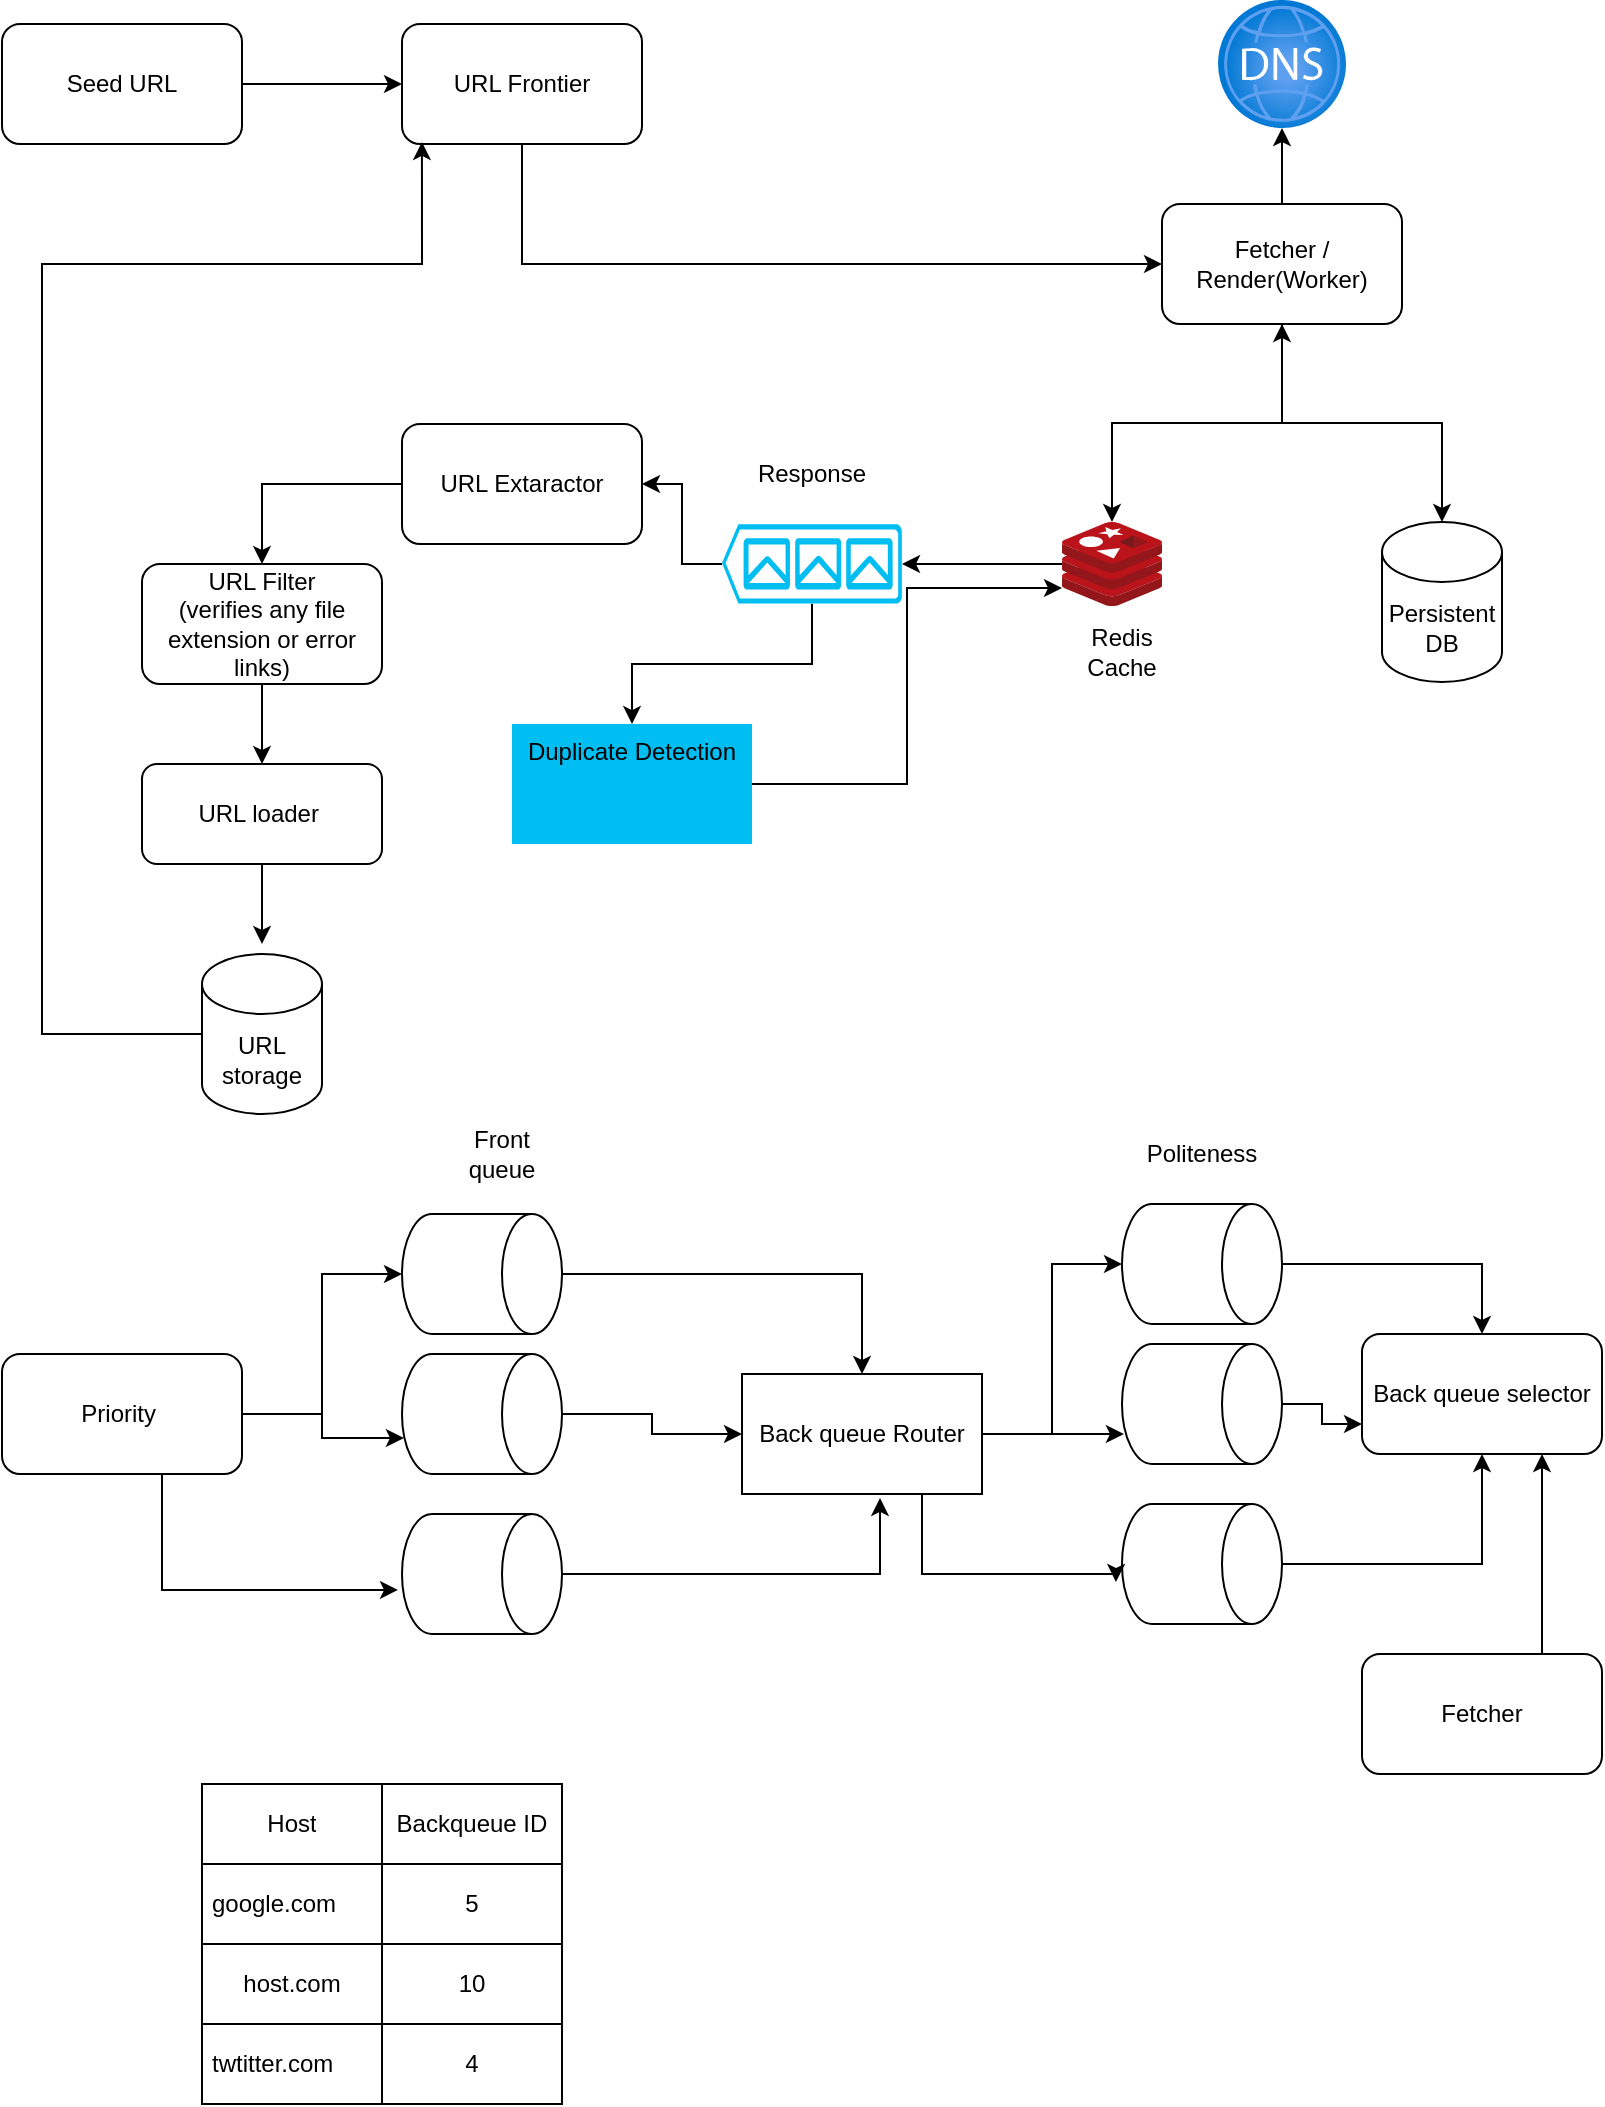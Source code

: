 <mxfile version="22.0.4" type="github">
  <diagram name="Page-1" id="8ZNBagbkZRavD5pfFVPg">
    <mxGraphModel dx="954" dy="610" grid="1" gridSize="10" guides="1" tooltips="1" connect="1" arrows="1" fold="1" page="1" pageScale="1" pageWidth="827" pageHeight="1169" math="0" shadow="0">
      <root>
        <mxCell id="0" />
        <mxCell id="1" parent="0" />
        <mxCell id="svAykZUxRsEzoc37nvj0-3" value="" style="edgeStyle=orthogonalEdgeStyle;rounded=0;orthogonalLoop=1;jettySize=auto;html=1;" edge="1" parent="1" source="svAykZUxRsEzoc37nvj0-1" target="svAykZUxRsEzoc37nvj0-2">
          <mxGeometry relative="1" as="geometry" />
        </mxCell>
        <mxCell id="svAykZUxRsEzoc37nvj0-1" value="Seed URL" style="rounded=1;whiteSpace=wrap;html=1;" vertex="1" parent="1">
          <mxGeometry x="20" y="40" width="120" height="60" as="geometry" />
        </mxCell>
        <mxCell id="svAykZUxRsEzoc37nvj0-5" value="" style="edgeStyle=orthogonalEdgeStyle;rounded=0;orthogonalLoop=1;jettySize=auto;html=1;" edge="1" parent="1" source="svAykZUxRsEzoc37nvj0-2" target="svAykZUxRsEzoc37nvj0-4">
          <mxGeometry relative="1" as="geometry">
            <Array as="points">
              <mxPoint x="280" y="160" />
            </Array>
          </mxGeometry>
        </mxCell>
        <mxCell id="svAykZUxRsEzoc37nvj0-2" value="URL Frontier" style="whiteSpace=wrap;html=1;rounded=1;" vertex="1" parent="1">
          <mxGeometry x="220" y="40" width="120" height="60" as="geometry" />
        </mxCell>
        <mxCell id="svAykZUxRsEzoc37nvj0-7" style="edgeStyle=orthogonalEdgeStyle;rounded=0;orthogonalLoop=1;jettySize=auto;html=1;" edge="1" parent="1" source="svAykZUxRsEzoc37nvj0-4" target="svAykZUxRsEzoc37nvj0-6">
          <mxGeometry relative="1" as="geometry" />
        </mxCell>
        <mxCell id="svAykZUxRsEzoc37nvj0-9" style="edgeStyle=orthogonalEdgeStyle;rounded=0;orthogonalLoop=1;jettySize=auto;html=1;startArrow=classic;startFill=1;" edge="1" parent="1" source="svAykZUxRsEzoc37nvj0-4" target="svAykZUxRsEzoc37nvj0-8">
          <mxGeometry relative="1" as="geometry" />
        </mxCell>
        <mxCell id="svAykZUxRsEzoc37nvj0-11" style="edgeStyle=orthogonalEdgeStyle;rounded=0;orthogonalLoop=1;jettySize=auto;html=1;" edge="1" parent="1" source="svAykZUxRsEzoc37nvj0-4" target="svAykZUxRsEzoc37nvj0-12">
          <mxGeometry relative="1" as="geometry">
            <mxPoint x="660" y="60" as="targetPoint" />
          </mxGeometry>
        </mxCell>
        <mxCell id="svAykZUxRsEzoc37nvj0-4" value="Fetcher / Render(Worker)" style="whiteSpace=wrap;html=1;rounded=1;" vertex="1" parent="1">
          <mxGeometry x="600" y="130" width="120" height="60" as="geometry" />
        </mxCell>
        <mxCell id="svAykZUxRsEzoc37nvj0-6" value="Persistent DB" style="shape=cylinder3;whiteSpace=wrap;html=1;boundedLbl=1;backgroundOutline=1;size=15;" vertex="1" parent="1">
          <mxGeometry x="710" y="289" width="60" height="80" as="geometry" />
        </mxCell>
        <mxCell id="svAykZUxRsEzoc37nvj0-8" value="" style="image;sketch=0;aspect=fixed;html=1;points=[];align=center;fontSize=12;image=img/lib/mscae/Cache_Redis_Product.svg;" vertex="1" parent="1">
          <mxGeometry x="550" y="289" width="50" height="42" as="geometry" />
        </mxCell>
        <mxCell id="svAykZUxRsEzoc37nvj0-10" value="Redis Cache" style="text;html=1;strokeColor=none;fillColor=none;align=center;verticalAlign=middle;whiteSpace=wrap;rounded=0;" vertex="1" parent="1">
          <mxGeometry x="550" y="339" width="60" height="30" as="geometry" />
        </mxCell>
        <mxCell id="svAykZUxRsEzoc37nvj0-12" value="" style="image;aspect=fixed;html=1;points=[];align=center;fontSize=12;image=img/lib/azure2/networking/DNS_Zones.svg;" vertex="1" parent="1">
          <mxGeometry x="628" y="28" width="64" height="64" as="geometry" />
        </mxCell>
        <mxCell id="svAykZUxRsEzoc37nvj0-16" style="edgeStyle=orthogonalEdgeStyle;rounded=0;orthogonalLoop=1;jettySize=auto;html=1;" edge="1" parent="1" source="svAykZUxRsEzoc37nvj0-13" target="svAykZUxRsEzoc37nvj0-17">
          <mxGeometry relative="1" as="geometry">
            <mxPoint x="280" y="270" as="targetPoint" />
          </mxGeometry>
        </mxCell>
        <mxCell id="svAykZUxRsEzoc37nvj0-20" value="" style="edgeStyle=orthogonalEdgeStyle;rounded=0;orthogonalLoop=1;jettySize=auto;html=1;" edge="1" parent="1" source="svAykZUxRsEzoc37nvj0-13" target="svAykZUxRsEzoc37nvj0-19">
          <mxGeometry relative="1" as="geometry" />
        </mxCell>
        <mxCell id="svAykZUxRsEzoc37nvj0-13" value="" style="verticalLabelPosition=bottom;html=1;verticalAlign=top;align=center;strokeColor=none;fillColor=#00BEF2;shape=mxgraph.azure.queue_generic;pointerEvents=1;rotation=-180;" vertex="1" parent="1">
          <mxGeometry x="380" y="290.17" width="90" height="39.65" as="geometry" />
        </mxCell>
        <mxCell id="svAykZUxRsEzoc37nvj0-14" style="edgeStyle=orthogonalEdgeStyle;rounded=0;orthogonalLoop=1;jettySize=auto;html=1;entryX=0;entryY=0.5;entryDx=0;entryDy=0;entryPerimeter=0;" edge="1" parent="1" source="svAykZUxRsEzoc37nvj0-8" target="svAykZUxRsEzoc37nvj0-13">
          <mxGeometry relative="1" as="geometry" />
        </mxCell>
        <mxCell id="svAykZUxRsEzoc37nvj0-15" value="Response" style="text;html=1;strokeColor=none;fillColor=none;align=center;verticalAlign=middle;whiteSpace=wrap;rounded=0;" vertex="1" parent="1">
          <mxGeometry x="395" y="250" width="60" height="30" as="geometry" />
        </mxCell>
        <mxCell id="svAykZUxRsEzoc37nvj0-22" style="edgeStyle=orthogonalEdgeStyle;rounded=0;orthogonalLoop=1;jettySize=auto;html=1;" edge="1" parent="1" source="svAykZUxRsEzoc37nvj0-17" target="svAykZUxRsEzoc37nvj0-23">
          <mxGeometry relative="1" as="geometry">
            <mxPoint x="150" y="340" as="targetPoint" />
          </mxGeometry>
        </mxCell>
        <mxCell id="svAykZUxRsEzoc37nvj0-17" value="URL Extaractor" style="rounded=1;whiteSpace=wrap;html=1;" vertex="1" parent="1">
          <mxGeometry x="220" y="240" width="120" height="60" as="geometry" />
        </mxCell>
        <mxCell id="svAykZUxRsEzoc37nvj0-19" value="Duplicate Detection" style="whiteSpace=wrap;html=1;verticalAlign=top;fillColor=#00BEF2;strokeColor=none;" vertex="1" parent="1">
          <mxGeometry x="275" y="390.005" width="120" height="60" as="geometry" />
        </mxCell>
        <mxCell id="svAykZUxRsEzoc37nvj0-21" style="edgeStyle=orthogonalEdgeStyle;rounded=0;orthogonalLoop=1;jettySize=auto;html=1;entryX=0;entryY=0.786;entryDx=0;entryDy=0;entryPerimeter=0;" edge="1" parent="1" source="svAykZUxRsEzoc37nvj0-19" target="svAykZUxRsEzoc37nvj0-8">
          <mxGeometry relative="1" as="geometry" />
        </mxCell>
        <mxCell id="svAykZUxRsEzoc37nvj0-24" style="edgeStyle=orthogonalEdgeStyle;rounded=0;orthogonalLoop=1;jettySize=auto;html=1;" edge="1" parent="1" source="svAykZUxRsEzoc37nvj0-23" target="svAykZUxRsEzoc37nvj0-25">
          <mxGeometry relative="1" as="geometry">
            <mxPoint x="150" y="440" as="targetPoint" />
          </mxGeometry>
        </mxCell>
        <mxCell id="svAykZUxRsEzoc37nvj0-23" value="URL Filter&lt;br&gt;(verifies any file extension or error links)" style="rounded=1;whiteSpace=wrap;html=1;" vertex="1" parent="1">
          <mxGeometry x="90" y="310" width="120" height="60" as="geometry" />
        </mxCell>
        <mxCell id="svAykZUxRsEzoc37nvj0-27" style="edgeStyle=orthogonalEdgeStyle;rounded=0;orthogonalLoop=1;jettySize=auto;html=1;" edge="1" parent="1" source="svAykZUxRsEzoc37nvj0-25">
          <mxGeometry relative="1" as="geometry">
            <mxPoint x="150" y="500" as="targetPoint" />
          </mxGeometry>
        </mxCell>
        <mxCell id="svAykZUxRsEzoc37nvj0-25" value="URL loader&amp;nbsp;" style="rounded=1;whiteSpace=wrap;html=1;" vertex="1" parent="1">
          <mxGeometry x="90" y="410" width="120" height="50" as="geometry" />
        </mxCell>
        <mxCell id="svAykZUxRsEzoc37nvj0-26" value="URL storage" style="shape=cylinder3;whiteSpace=wrap;html=1;boundedLbl=1;backgroundOutline=1;size=15;" vertex="1" parent="1">
          <mxGeometry x="120" y="505" width="60" height="80" as="geometry" />
        </mxCell>
        <mxCell id="svAykZUxRsEzoc37nvj0-28" style="edgeStyle=orthogonalEdgeStyle;rounded=0;orthogonalLoop=1;jettySize=auto;html=1;entryX=0.083;entryY=0.983;entryDx=0;entryDy=0;entryPerimeter=0;" edge="1" parent="1" source="svAykZUxRsEzoc37nvj0-26" target="svAykZUxRsEzoc37nvj0-2">
          <mxGeometry relative="1" as="geometry">
            <Array as="points">
              <mxPoint x="40" y="545" />
              <mxPoint x="40" y="160" />
              <mxPoint x="230" y="160" />
            </Array>
          </mxGeometry>
        </mxCell>
        <mxCell id="svAykZUxRsEzoc37nvj0-38" value="" style="edgeStyle=orthogonalEdgeStyle;rounded=0;orthogonalLoop=1;jettySize=auto;html=1;" edge="1" parent="1" source="svAykZUxRsEzoc37nvj0-29" target="svAykZUxRsEzoc37nvj0-37">
          <mxGeometry relative="1" as="geometry" />
        </mxCell>
        <mxCell id="svAykZUxRsEzoc37nvj0-29" value="" style="shape=cylinder3;whiteSpace=wrap;html=1;boundedLbl=1;backgroundOutline=1;size=15;rotation=90;" vertex="1" parent="1">
          <mxGeometry x="230" y="625" width="60" height="80" as="geometry" />
        </mxCell>
        <mxCell id="svAykZUxRsEzoc37nvj0-39" style="edgeStyle=orthogonalEdgeStyle;rounded=0;orthogonalLoop=1;jettySize=auto;html=1;entryX=0;entryY=0.5;entryDx=0;entryDy=0;" edge="1" parent="1" source="svAykZUxRsEzoc37nvj0-31" target="svAykZUxRsEzoc37nvj0-37">
          <mxGeometry relative="1" as="geometry" />
        </mxCell>
        <mxCell id="svAykZUxRsEzoc37nvj0-31" value="" style="shape=cylinder3;whiteSpace=wrap;html=1;boundedLbl=1;backgroundOutline=1;size=15;rotation=90;" vertex="1" parent="1">
          <mxGeometry x="230" y="695" width="60" height="80" as="geometry" />
        </mxCell>
        <mxCell id="svAykZUxRsEzoc37nvj0-32" value="" style="shape=cylinder3;whiteSpace=wrap;html=1;boundedLbl=1;backgroundOutline=1;size=15;rotation=90;" vertex="1" parent="1">
          <mxGeometry x="230" y="775" width="60" height="80" as="geometry" />
        </mxCell>
        <mxCell id="svAykZUxRsEzoc37nvj0-33" value="Priority&amp;nbsp;" style="rounded=1;whiteSpace=wrap;html=1;" vertex="1" parent="1">
          <mxGeometry x="20" y="705" width="120" height="60" as="geometry" />
        </mxCell>
        <mxCell id="svAykZUxRsEzoc37nvj0-34" style="edgeStyle=orthogonalEdgeStyle;rounded=0;orthogonalLoop=1;jettySize=auto;html=1;entryX=0.5;entryY=1;entryDx=0;entryDy=0;entryPerimeter=0;" edge="1" parent="1" source="svAykZUxRsEzoc37nvj0-33" target="svAykZUxRsEzoc37nvj0-29">
          <mxGeometry relative="1" as="geometry" />
        </mxCell>
        <mxCell id="svAykZUxRsEzoc37nvj0-35" style="edgeStyle=orthogonalEdgeStyle;rounded=0;orthogonalLoop=1;jettySize=auto;html=1;entryX=0.7;entryY=0.988;entryDx=0;entryDy=0;entryPerimeter=0;" edge="1" parent="1" source="svAykZUxRsEzoc37nvj0-33" target="svAykZUxRsEzoc37nvj0-31">
          <mxGeometry relative="1" as="geometry" />
        </mxCell>
        <mxCell id="svAykZUxRsEzoc37nvj0-36" style="edgeStyle=orthogonalEdgeStyle;rounded=0;orthogonalLoop=1;jettySize=auto;html=1;entryX=0.633;entryY=1.025;entryDx=0;entryDy=0;entryPerimeter=0;" edge="1" parent="1" source="svAykZUxRsEzoc37nvj0-33" target="svAykZUxRsEzoc37nvj0-32">
          <mxGeometry relative="1" as="geometry">
            <Array as="points">
              <mxPoint x="100" y="823" />
            </Array>
          </mxGeometry>
        </mxCell>
        <mxCell id="svAykZUxRsEzoc37nvj0-37" value="Back queue Router" style="whiteSpace=wrap;html=1;" vertex="1" parent="1">
          <mxGeometry x="390" y="715" width="120" height="60" as="geometry" />
        </mxCell>
        <mxCell id="svAykZUxRsEzoc37nvj0-40" style="edgeStyle=orthogonalEdgeStyle;rounded=0;orthogonalLoop=1;jettySize=auto;html=1;entryX=0.575;entryY=1.033;entryDx=0;entryDy=0;entryPerimeter=0;" edge="1" parent="1" source="svAykZUxRsEzoc37nvj0-32" target="svAykZUxRsEzoc37nvj0-37">
          <mxGeometry relative="1" as="geometry" />
        </mxCell>
        <mxCell id="svAykZUxRsEzoc37nvj0-41" value="Front queue" style="text;html=1;strokeColor=none;fillColor=none;align=center;verticalAlign=middle;whiteSpace=wrap;rounded=0;" vertex="1" parent="1">
          <mxGeometry x="240" y="590" width="60" height="30" as="geometry" />
        </mxCell>
        <mxCell id="svAykZUxRsEzoc37nvj0-49" style="edgeStyle=orthogonalEdgeStyle;rounded=0;orthogonalLoop=1;jettySize=auto;html=1;entryX=0.5;entryY=0;entryDx=0;entryDy=0;" edge="1" parent="1" source="svAykZUxRsEzoc37nvj0-42" target="svAykZUxRsEzoc37nvj0-48">
          <mxGeometry relative="1" as="geometry" />
        </mxCell>
        <mxCell id="svAykZUxRsEzoc37nvj0-42" value="" style="shape=cylinder3;whiteSpace=wrap;html=1;boundedLbl=1;backgroundOutline=1;size=15;rotation=90;" vertex="1" parent="1">
          <mxGeometry x="590" y="620" width="60" height="80" as="geometry" />
        </mxCell>
        <mxCell id="svAykZUxRsEzoc37nvj0-50" style="edgeStyle=orthogonalEdgeStyle;rounded=0;orthogonalLoop=1;jettySize=auto;html=1;entryX=0;entryY=0.75;entryDx=0;entryDy=0;" edge="1" parent="1" source="svAykZUxRsEzoc37nvj0-43" target="svAykZUxRsEzoc37nvj0-48">
          <mxGeometry relative="1" as="geometry" />
        </mxCell>
        <mxCell id="svAykZUxRsEzoc37nvj0-43" value="" style="shape=cylinder3;whiteSpace=wrap;html=1;boundedLbl=1;backgroundOutline=1;size=15;rotation=90;" vertex="1" parent="1">
          <mxGeometry x="590" y="690" width="60" height="80" as="geometry" />
        </mxCell>
        <mxCell id="svAykZUxRsEzoc37nvj0-51" style="edgeStyle=orthogonalEdgeStyle;rounded=0;orthogonalLoop=1;jettySize=auto;html=1;entryX=0.5;entryY=1;entryDx=0;entryDy=0;" edge="1" parent="1" source="svAykZUxRsEzoc37nvj0-44" target="svAykZUxRsEzoc37nvj0-48">
          <mxGeometry relative="1" as="geometry" />
        </mxCell>
        <mxCell id="svAykZUxRsEzoc37nvj0-44" value="" style="shape=cylinder3;whiteSpace=wrap;html=1;boundedLbl=1;backgroundOutline=1;size=15;rotation=90;" vertex="1" parent="1">
          <mxGeometry x="590" y="770" width="60" height="80" as="geometry" />
        </mxCell>
        <mxCell id="svAykZUxRsEzoc37nvj0-45" style="edgeStyle=orthogonalEdgeStyle;rounded=0;orthogonalLoop=1;jettySize=auto;html=1;entryX=0.5;entryY=1;entryDx=0;entryDy=0;entryPerimeter=0;" edge="1" parent="1" source="svAykZUxRsEzoc37nvj0-37" target="svAykZUxRsEzoc37nvj0-42">
          <mxGeometry relative="1" as="geometry" />
        </mxCell>
        <mxCell id="svAykZUxRsEzoc37nvj0-46" style="edgeStyle=orthogonalEdgeStyle;rounded=0;orthogonalLoop=1;jettySize=auto;html=1;entryX=0.75;entryY=0.988;entryDx=0;entryDy=0;entryPerimeter=0;" edge="1" parent="1" source="svAykZUxRsEzoc37nvj0-37" target="svAykZUxRsEzoc37nvj0-43">
          <mxGeometry relative="1" as="geometry" />
        </mxCell>
        <mxCell id="svAykZUxRsEzoc37nvj0-47" style="edgeStyle=orthogonalEdgeStyle;rounded=0;orthogonalLoop=1;jettySize=auto;html=1;entryX=0.65;entryY=1.038;entryDx=0;entryDy=0;entryPerimeter=0;" edge="1" parent="1" source="svAykZUxRsEzoc37nvj0-37" target="svAykZUxRsEzoc37nvj0-44">
          <mxGeometry relative="1" as="geometry">
            <Array as="points">
              <mxPoint x="480" y="815" />
              <mxPoint x="577" y="815" />
            </Array>
          </mxGeometry>
        </mxCell>
        <mxCell id="svAykZUxRsEzoc37nvj0-48" value="Back queue selector" style="rounded=1;whiteSpace=wrap;html=1;" vertex="1" parent="1">
          <mxGeometry x="700" y="695" width="120" height="60" as="geometry" />
        </mxCell>
        <mxCell id="svAykZUxRsEzoc37nvj0-54" value="" style="edgeStyle=orthogonalEdgeStyle;rounded=0;orthogonalLoop=1;jettySize=auto;html=1;" edge="1" parent="1" source="svAykZUxRsEzoc37nvj0-52" target="svAykZUxRsEzoc37nvj0-48">
          <mxGeometry relative="1" as="geometry">
            <Array as="points">
              <mxPoint x="790" y="800" />
              <mxPoint x="790" y="800" />
            </Array>
          </mxGeometry>
        </mxCell>
        <mxCell id="svAykZUxRsEzoc37nvj0-52" value="Fetcher" style="whiteSpace=wrap;html=1;rounded=1;" vertex="1" parent="1">
          <mxGeometry x="700" y="855" width="120" height="60" as="geometry" />
        </mxCell>
        <mxCell id="svAykZUxRsEzoc37nvj0-55" value="Politeness" style="text;html=1;strokeColor=none;fillColor=none;align=center;verticalAlign=middle;whiteSpace=wrap;rounded=0;" vertex="1" parent="1">
          <mxGeometry x="590" y="590" width="60" height="30" as="geometry" />
        </mxCell>
        <mxCell id="svAykZUxRsEzoc37nvj0-56" value="" style="shape=table;startSize=0;container=1;collapsible=0;childLayout=tableLayout;" vertex="1" parent="1">
          <mxGeometry x="120" y="920" width="180" height="160" as="geometry" />
        </mxCell>
        <mxCell id="svAykZUxRsEzoc37nvj0-57" value="" style="shape=tableRow;horizontal=0;startSize=0;swimlaneHead=0;swimlaneBody=0;strokeColor=inherit;top=0;left=0;bottom=0;right=0;collapsible=0;dropTarget=0;fillColor=none;points=[[0,0.5],[1,0.5]];portConstraint=eastwest;" vertex="1" parent="svAykZUxRsEzoc37nvj0-56">
          <mxGeometry width="180" height="40" as="geometry" />
        </mxCell>
        <mxCell id="svAykZUxRsEzoc37nvj0-58" value="Host" style="shape=partialRectangle;html=1;whiteSpace=wrap;connectable=0;strokeColor=inherit;overflow=hidden;fillColor=none;top=0;left=0;bottom=0;right=0;pointerEvents=1;" vertex="1" parent="svAykZUxRsEzoc37nvj0-57">
          <mxGeometry width="90" height="40" as="geometry">
            <mxRectangle width="90" height="40" as="alternateBounds" />
          </mxGeometry>
        </mxCell>
        <mxCell id="svAykZUxRsEzoc37nvj0-59" value="Backqueue ID" style="shape=partialRectangle;html=1;whiteSpace=wrap;connectable=0;strokeColor=inherit;overflow=hidden;fillColor=none;top=0;left=0;bottom=0;right=0;pointerEvents=1;" vertex="1" parent="svAykZUxRsEzoc37nvj0-57">
          <mxGeometry x="90" width="90" height="40" as="geometry">
            <mxRectangle width="90" height="40" as="alternateBounds" />
          </mxGeometry>
        </mxCell>
        <mxCell id="svAykZUxRsEzoc37nvj0-60" value="" style="shape=tableRow;horizontal=0;startSize=0;swimlaneHead=0;swimlaneBody=0;strokeColor=inherit;top=0;left=0;bottom=0;right=0;collapsible=0;dropTarget=0;fillColor=none;points=[[0,0.5],[1,0.5]];portConstraint=eastwest;" vertex="1" parent="svAykZUxRsEzoc37nvj0-56">
          <mxGeometry y="40" width="180" height="40" as="geometry" />
        </mxCell>
        <mxCell id="svAykZUxRsEzoc37nvj0-61" value="google.com&lt;span style=&quot;white-space: pre;&quot;&gt;&#x9;&lt;/span&gt;" style="shape=partialRectangle;html=1;whiteSpace=wrap;connectable=0;strokeColor=inherit;overflow=hidden;fillColor=none;top=0;left=0;bottom=0;right=0;pointerEvents=1;" vertex="1" parent="svAykZUxRsEzoc37nvj0-60">
          <mxGeometry width="90" height="40" as="geometry">
            <mxRectangle width="90" height="40" as="alternateBounds" />
          </mxGeometry>
        </mxCell>
        <mxCell id="svAykZUxRsEzoc37nvj0-62" value="5" style="shape=partialRectangle;html=1;whiteSpace=wrap;connectable=0;strokeColor=inherit;overflow=hidden;fillColor=none;top=0;left=0;bottom=0;right=0;pointerEvents=1;" vertex="1" parent="svAykZUxRsEzoc37nvj0-60">
          <mxGeometry x="90" width="90" height="40" as="geometry">
            <mxRectangle width="90" height="40" as="alternateBounds" />
          </mxGeometry>
        </mxCell>
        <mxCell id="svAykZUxRsEzoc37nvj0-63" value="" style="shape=tableRow;horizontal=0;startSize=0;swimlaneHead=0;swimlaneBody=0;strokeColor=inherit;top=0;left=0;bottom=0;right=0;collapsible=0;dropTarget=0;fillColor=none;points=[[0,0.5],[1,0.5]];portConstraint=eastwest;" vertex="1" parent="svAykZUxRsEzoc37nvj0-56">
          <mxGeometry y="80" width="180" height="40" as="geometry" />
        </mxCell>
        <mxCell id="svAykZUxRsEzoc37nvj0-64" value="host.com" style="shape=partialRectangle;html=1;whiteSpace=wrap;connectable=0;strokeColor=inherit;overflow=hidden;fillColor=none;top=0;left=0;bottom=0;right=0;pointerEvents=1;" vertex="1" parent="svAykZUxRsEzoc37nvj0-63">
          <mxGeometry width="90" height="40" as="geometry">
            <mxRectangle width="90" height="40" as="alternateBounds" />
          </mxGeometry>
        </mxCell>
        <mxCell id="svAykZUxRsEzoc37nvj0-65" value="10" style="shape=partialRectangle;html=1;whiteSpace=wrap;connectable=0;strokeColor=inherit;overflow=hidden;fillColor=none;top=0;left=0;bottom=0;right=0;pointerEvents=1;" vertex="1" parent="svAykZUxRsEzoc37nvj0-63">
          <mxGeometry x="90" width="90" height="40" as="geometry">
            <mxRectangle width="90" height="40" as="alternateBounds" />
          </mxGeometry>
        </mxCell>
        <mxCell id="svAykZUxRsEzoc37nvj0-66" value="" style="shape=tableRow;horizontal=0;startSize=0;swimlaneHead=0;swimlaneBody=0;strokeColor=inherit;top=0;left=0;bottom=0;right=0;collapsible=0;dropTarget=0;fillColor=none;points=[[0,0.5],[1,0.5]];portConstraint=eastwest;" vertex="1" parent="svAykZUxRsEzoc37nvj0-56">
          <mxGeometry y="120" width="180" height="40" as="geometry" />
        </mxCell>
        <mxCell id="svAykZUxRsEzoc37nvj0-67" value="twtitter.com&lt;span style=&quot;white-space: pre;&quot;&gt;&#x9;&lt;/span&gt;" style="shape=partialRectangle;html=1;whiteSpace=wrap;connectable=0;strokeColor=inherit;overflow=hidden;fillColor=none;top=0;left=0;bottom=0;right=0;pointerEvents=1;" vertex="1" parent="svAykZUxRsEzoc37nvj0-66">
          <mxGeometry width="90" height="40" as="geometry">
            <mxRectangle width="90" height="40" as="alternateBounds" />
          </mxGeometry>
        </mxCell>
        <mxCell id="svAykZUxRsEzoc37nvj0-68" value="4" style="shape=partialRectangle;html=1;whiteSpace=wrap;connectable=0;strokeColor=inherit;overflow=hidden;fillColor=none;top=0;left=0;bottom=0;right=0;pointerEvents=1;" vertex="1" parent="svAykZUxRsEzoc37nvj0-66">
          <mxGeometry x="90" width="90" height="40" as="geometry">
            <mxRectangle width="90" height="40" as="alternateBounds" />
          </mxGeometry>
        </mxCell>
      </root>
    </mxGraphModel>
  </diagram>
</mxfile>
